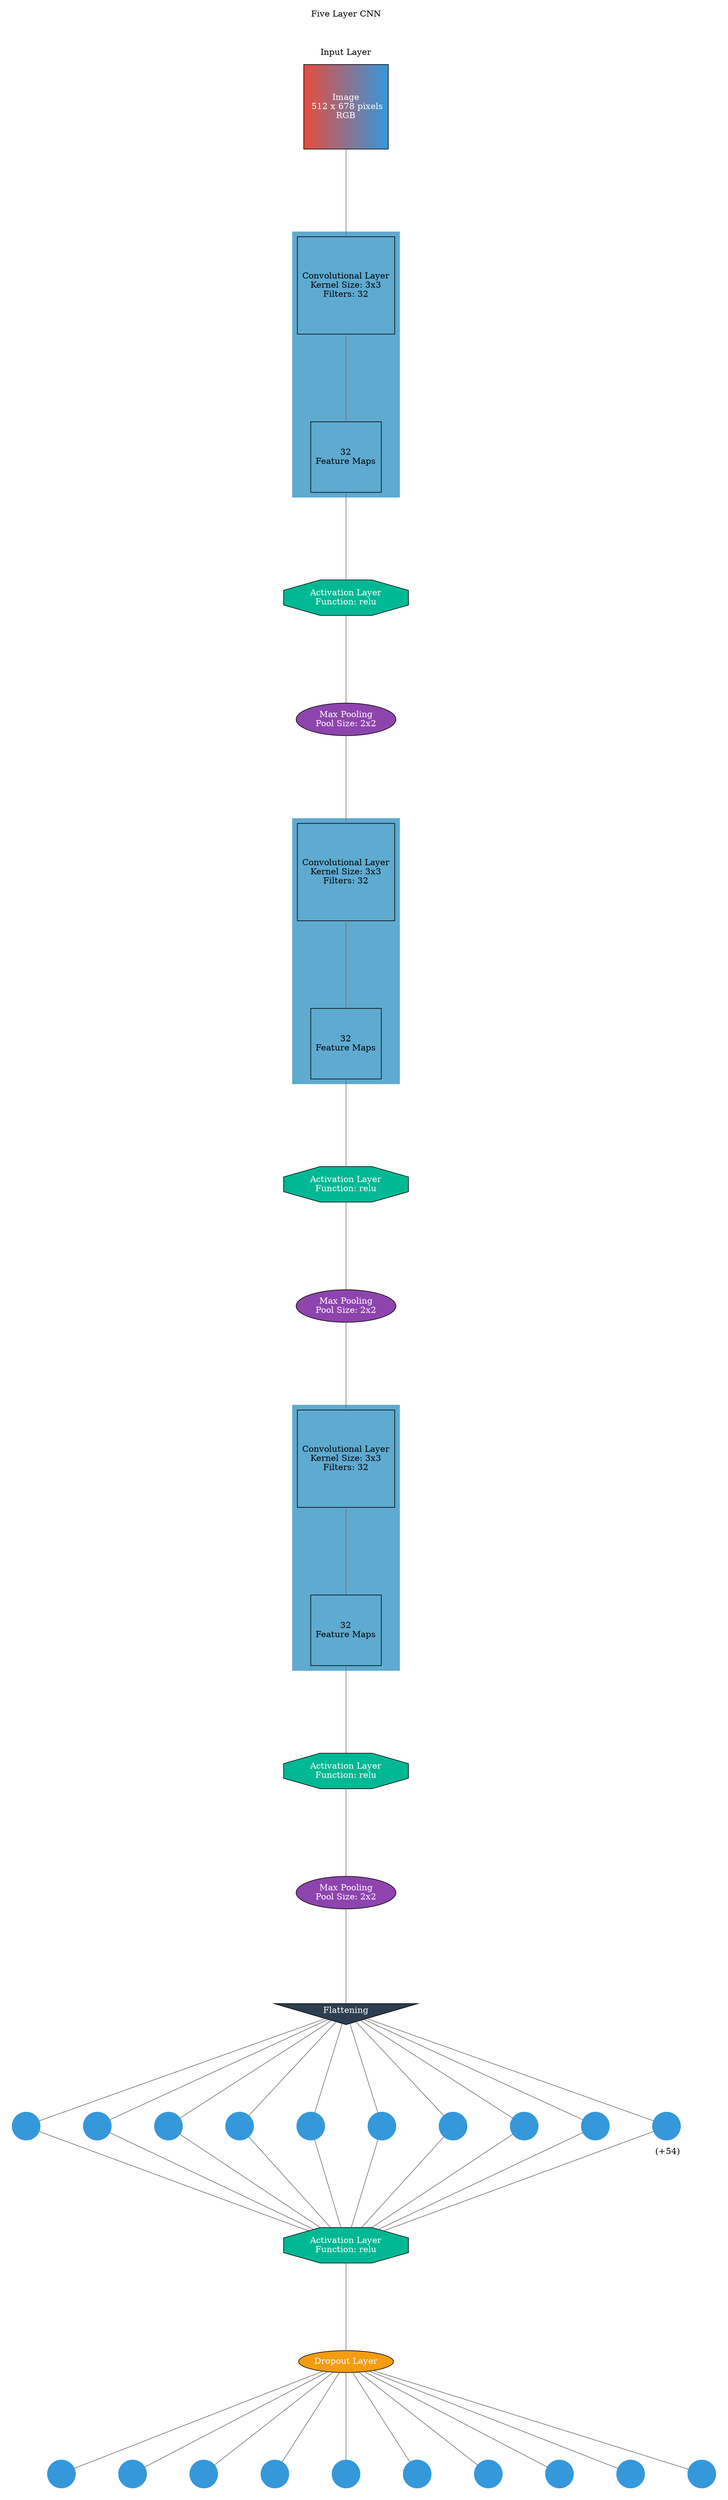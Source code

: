 digraph g {
	graph [nodesep=1 ranksep=2 splines=false]
	edge [arrowhead=none color="#707070"]
	subgraph cluster_input {
		node [fillcolor="#e74c3c:#3498db" fontcolor=white shape=square style=filled]
		color=white label="Five Layer CNN



Input Layer"
		1 [label="Image
 512 x 678 pixels
RGB" fontcolor=white]
	}
	conv_2 -> 2
	1 -> conv_2
	subgraph cluster_1 {
		color="#5faad0" style=filled
		conv_2 [label="Convolutional Layer
Kernel Size: 3x3
Filters: 32" shape=square]
		2 [label="32
Feature Maps" shape=square]
	}
	2 -> 3
	subgraph cluster_2 {
		color=white
		3 [label="Activation Layer
Function: relu" fillcolor="#00b894" fontcolor=white shape=octagon style=filled]
	}
	3 -> 4
	subgraph cluster_3 {
		color=white
		4 [label="Max Pooling
Pool Size: 2x2" fillcolor="#8e44ad" fontcolor=white style=filled]
	}
	conv_5 -> 5
	4 -> conv_5
	subgraph cluster_4 {
		color="#5faad0" style=filled
		conv_5 [label="Convolutional Layer
Kernel Size: 3x3
Filters: 32" shape=square]
		5 [label="32
Feature Maps" shape=square]
	}
	5 -> 6
	subgraph cluster_5 {
		color=white
		6 [label="Activation Layer
Function: relu" fillcolor="#00b894" fontcolor=white shape=octagon style=filled]
	}
	6 -> 7
	subgraph cluster_6 {
		color=white
		7 [label="Max Pooling
Pool Size: 2x2" fillcolor="#8e44ad" fontcolor=white style=filled]
	}
	conv_8 -> 8
	7 -> conv_8
	subgraph cluster_7 {
		color="#5faad0" style=filled
		conv_8 [label="Convolutional Layer
Kernel Size: 3x3
Filters: 32" shape=square]
		8 [label="32
Feature Maps" shape=square]
	}
	8 -> 9
	subgraph cluster_8 {
		color=white
		9 [label="Activation Layer
Function: relu" fillcolor="#00b894" fontcolor=white shape=octagon style=filled]
	}
	9 -> 10
	subgraph cluster_9 {
		color=white
		10 [label="Max Pooling
Pool Size: 2x2" fillcolor="#8e44ad" fontcolor=white style=filled]
	}
	10 -> 11
	subgraph cluster_10 {
		color=white
		11 [label=Flattening fillcolor="#2c3e50" fontcolor=white shape=invtriangle style=filled]
	}
	11 -> 12
	11 -> 13
	11 -> 14
	11 -> 15
	11 -> 16
	11 -> 17
	11 -> 18
	11 -> 19
	11 -> 20
	11 -> 21
	subgraph cluster_11 {
		color=white
		rank=same
		label=" (+54)" labeljust=right labelloc=b
		12 [color="#3498db" fontcolor="#3498db" shape=circle style=filled]
		13 [color="#3498db" fontcolor="#3498db" shape=circle style=filled]
		14 [color="#3498db" fontcolor="#3498db" shape=circle style=filled]
		15 [color="#3498db" fontcolor="#3498db" shape=circle style=filled]
		16 [color="#3498db" fontcolor="#3498db" shape=circle style=filled]
		17 [color="#3498db" fontcolor="#3498db" shape=circle style=filled]
		18 [color="#3498db" fontcolor="#3498db" shape=circle style=filled]
		19 [color="#3498db" fontcolor="#3498db" shape=circle style=filled]
		20 [color="#3498db" fontcolor="#3498db" shape=circle style=filled]
		21 [color="#3498db" fontcolor="#3498db" shape=circle style=filled]
	}
	12 -> 22
	13 -> 22
	14 -> 22
	15 -> 22
	16 -> 22
	17 -> 22
	18 -> 22
	19 -> 22
	20 -> 22
	21 -> 22
	subgraph cluster_12 {
		color=white
		22 [label="Activation Layer
Function: relu" fillcolor="#00b894" fontcolor=white shape=octagon style=filled]
	}
	22 -> 23
	subgraph cluster_13 {
		color=white
		23 [label="Dropout Layer" fillcolor="#f39c12" fontcolor=white style=filled]
	}
	23 -> 24
	23 -> 25
	23 -> 26
	23 -> 27
	23 -> 28
	23 -> 29
	23 -> 30
	23 -> 31
	23 -> 32
	23 -> 33
	subgraph cluster_14 {
		color=white
		rank=same
		label="" labeljust=right labelloc=b
		24 [color="#3498db" fontcolor="#3498db" shape=circle style=filled]
		25 [color="#3498db" fontcolor="#3498db" shape=circle style=filled]
		26 [color="#3498db" fontcolor="#3498db" shape=circle style=filled]
		27 [color="#3498db" fontcolor="#3498db" shape=circle style=filled]
		28 [color="#3498db" fontcolor="#3498db" shape=circle style=filled]
		29 [color="#3498db" fontcolor="#3498db" shape=circle style=filled]
		30 [color="#3498db" fontcolor="#3498db" shape=circle style=filled]
		31 [color="#3498db" fontcolor="#3498db" shape=circle style=filled]
		32 [color="#3498db" fontcolor="#3498db" shape=circle style=filled]
		33 [color="#3498db" fontcolor="#3498db" shape=circle style=filled]
	}
	subgraph cluster_output {
	}
	arrowShape=none
}
